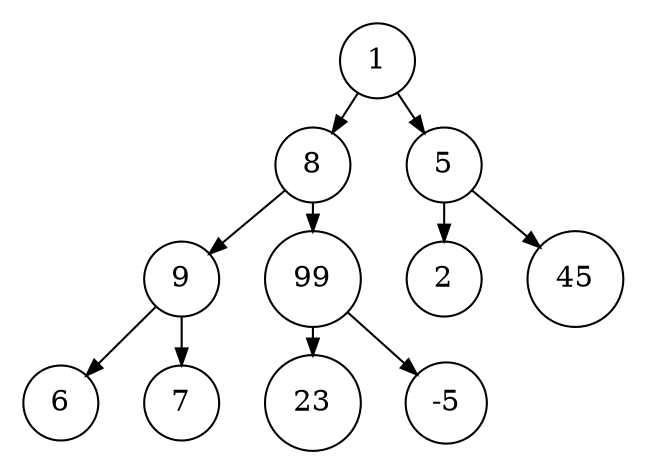 
    digraph G {
    nodesep=0.3;
    ranksep=0.2;
    margin=0.1;
    node [shape=circle];
    edge [arrowsize=0.8];
    1 -> 2[side=left];
1 -> 3;
2 -> 4[side=left];
2 -> 5;
3 -> 6[side=left];
3 -> 7;
4 -> 8[side=left];
4 -> 9;
5 -> 10[side=left];
5 -> 11;
1[label="1"]
2[label="8"]
3[label="5"]
4[label="9"]
5[label="99"]
6[label="2"]
7[label="45"]
8[label="6"]
9[label="7"]
10[label="23"]
11[label="-5"]}